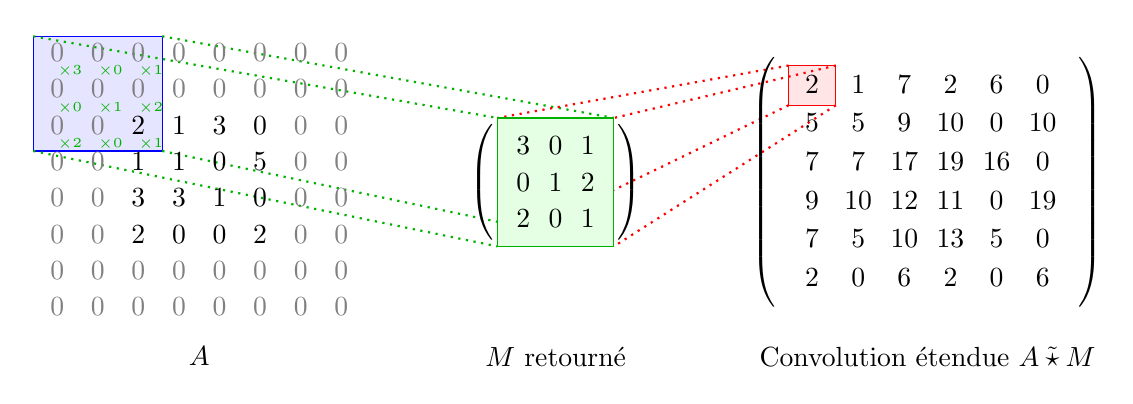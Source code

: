 % From https://tex.stackexchange.com/questions/437007/drawing-a-convolution-with-tikz
% By jakun
\begin{tikzpicture}[scale=1.1]
\newcommand\numRowsK{3}
\newcommand\numColsK{3}
\newcommand{\myK}[2]{% #1: row, #2: col
    \edef\Kcol##1##2##3{###2}%
    \edef\Krow##1##2##3{\noexpand\Kcol###1}%
    \Krow
        {3 0 1}
        {0 1 2}
        {2 0 1}%
}

    % ------- style -------
    \tikzset{%
        parenthesized/.style={%
            left delimiter  = (,
            right delimiter = ),
        },
        node distance = 10mu,
    }

    % ------- equation -------
    \matrix[matrix of math nodes, nodes in empty cells, align=center,text depth=.2ex,text height=1.3ex,text width=0.8em,] (I) {
 |[gray]| 0      &|[gray]| 0& |[gray]| 0  &|[gray]| 0 &|[gray]| 0  &  |[gray]| 0 &|[gray]| 0  &  |[gray]| 0 \\
  |[gray]| 0      &|[gray]| 0& |[gray]| 0  &|[gray]| 0 &|[gray]| 0  &  |[gray]| 0 &|[gray]| 0  &  |[gray]| 0 \\
 |[gray]| 0      &   |[gray]| 0     & 2 & 1 & 3 & 0  &  |[gray]| 0 & |[gray]| 0     \\
 |[gray]| 0      &   |[gray]| 0     & 1 & 1 & 0 & 5 & |[gray]| 0 & |[gray]| 0      \\
  |[gray]| 0      &   |[gray]| 0    & 3 & 3 & 1 & 0 &  |[gray]| 0 & |[gray]| 0     \\
  |[gray]| 0      &   |[gray]| 0   & 2 & 0 & 0 & 2 & |[gray]| 0 & |[gray]| 0      \\
 |[gray]| 0      &     |[gray]| 0  &|[gray]| 0 &  |[gray]| 0& |[gray]| 0 & |[gray]| 0 &  |[gray]| 0 & |[gray]| 0     \\
 |[gray]| 0      &|[gray]| 0& |[gray]| 0  &|[gray]| 0 &|[gray]| 0  &  |[gray]| 0 &|[gray]| 0  &  |[gray]| 0 \\
    };

    % \node (*) [right = of I] {${}*{}$};
   \node (*) [right =1cm of I] {};

    \newcommand\Cmatrixx{}
    \foreach \row in {1, ..., 3} {
        \gdef \sep {}
        \foreach \col in {1, ..., 3} {%
            \xdef \Cmatrixx {\unexpanded\expandafter{\Cmatrixx}\unexpanded\expandafter{\sep}\noexpand \myK{\row}{\col}}
            \gdef \sep { \& }
        }
        \xdef \Cmatrixx {\unexpanded\expandafter{\Cmatrixx}\noexpand\\}
    }
    \matrix[matrix of math nodes, parenthesized, ampersand replacement=\&] (K) [right = of *] {
        \Cmatrixx
    };

%    \node (=) [right = of K] {${}={}$};
    \node (=) [right =1.5cm of K] {};

    \matrix[matrix of math nodes, parenthesized, nodes in empty cells, align=center,text depth=.2ex,text height=1.5ex,text width=1em,] (I*K) [right = of {=}] {
 2 &  1 &  7 &  2 &  6 &  0 \\
 5 &  5 &  9 & 10 &  0 & 10 \\
 7 &  7 & 17 & 19 & 16 &  0 \\
 9 & 10 & 12 & 11 &  0 & 19 \\
 7 &  5 & 10 & 13 &  5 &  0 \\
 2 &  0 &  6 &  2 &  0 &  6 \\
    };

    % ------- highlighting -------
    \newcommand\rowResult{1}
    \newcommand\colResult{1}

    \begin{scope}[on background layer]
        \newcommand{\padding}{1pt}
        \coordinate (Is-nw) at ([xshift=-\padding, yshift=0] I-\rowResult-\colResult.north west);
        \coordinate (Is-se) at ([xshift=+\padding, yshift=-1.5*\padding] I-\the\numexpr\rowResult+\numRowsK-1\relax-\the\numexpr\colResult+\numColsK-1\relax.south east);
        \coordinate (Is-sw) at (Is-nw |- Is-se);
        \coordinate (Is-ne) at (Is-se |- Is-nw);

        \filldraw[blue,   fill opacity=.1] (Is-nw) rectangle (Is-se);
        \filldraw[red, fill opacity=.1] (I*K-\rowResult-\colResult.north west) rectangle (I*K-\rowResult-\colResult.south east);

        \draw[green!70!black, dotted, thick] 
            (Is-nw) -- (K.north west)
            (Is-se) -- (K.south east)
            (Is-sw) -- (K.south west)
            (Is-ne) -- (K.north east)
        ;
        \draw[red, dotted, thick] 
            (I*K-\rowResult-\colResult.north west) -- (K.north west)
            (I*K-\rowResult-\colResult.south east) -- (K.south east)
            (I*K-\rowResult-\colResult.south west) -- (K.south west)
            (I*K-\rowResult-\colResult.north east) -- (K.north east)
        ;

        \draw[green!70!black,  fill=green!10!white] (K.north west) rectangle (K.south east);

        \foreach \row [evaluate=\row as \rowI using int(\row+\rowResult-1)] in {1, ..., \numRowsK} {%
            \foreach \col [evaluate=\col as \colI using int(\col+\colResult-1)] in {1, ..., \numColsK} {%
                    \node[text=green!70!black] at (I-\rowI-\colI.south east) [xshift=-.3em,yshift=+0.2ex] {\tiny$\times \myK{\row}{\col}$};
                }
        }
    \end{scope}

    % ------- labels -------
    \tikzset{node distance=0em}
    \node[below=of I] (I-label) {$A$};
    \node at (K |- I-label)     {$M$ retourné};
    \node at (I*K |- I-label)   {Convolution étendue $A \mathbin{\tilde\star} M$};
\end{tikzpicture}
